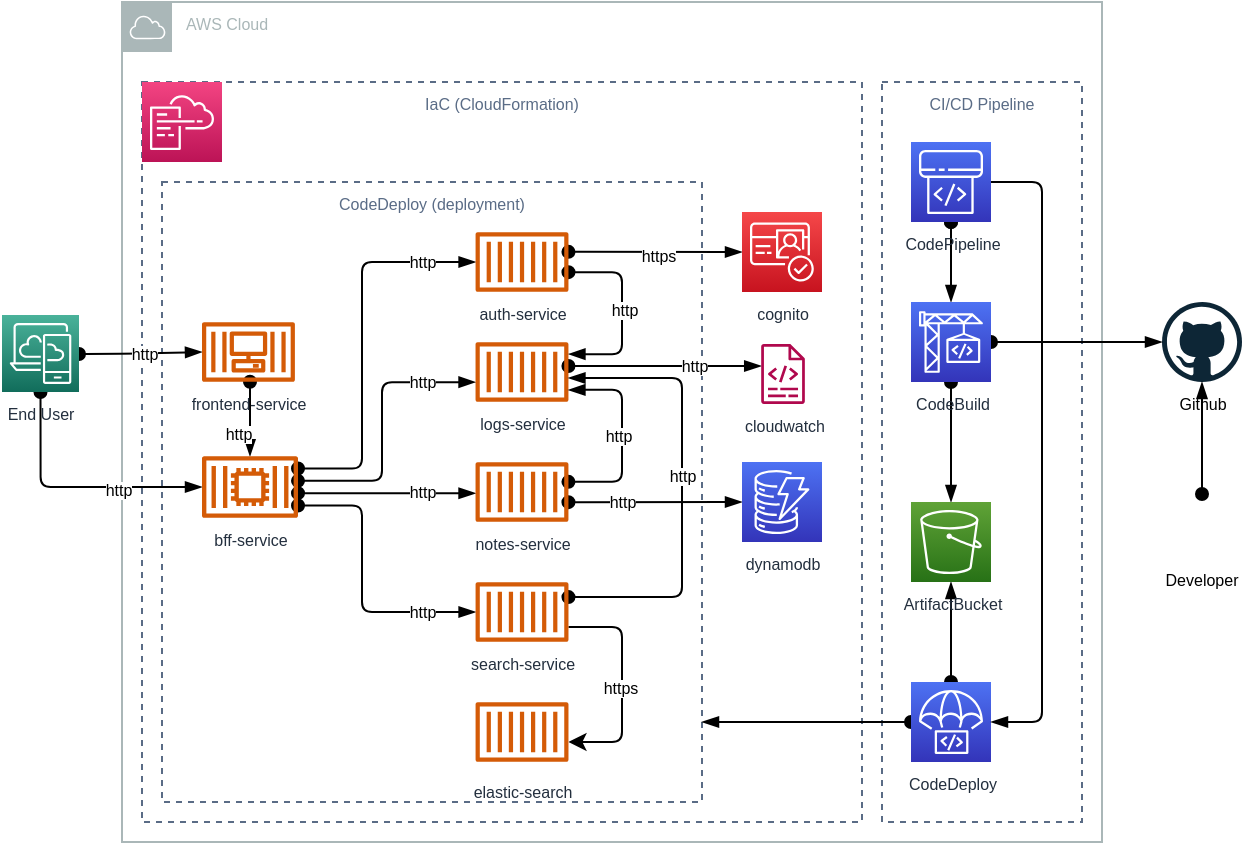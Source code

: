 <mxfile>
    <diagram name="Architecture" id="ViDdVU3fCNW2upOSIPjm">
        <mxGraphModel dx="860" dy="519" grid="1" gridSize="10" guides="1" tooltips="1" connect="1" arrows="1" fold="1" page="1" pageScale="1" pageWidth="827" pageHeight="1169" math="0" shadow="0">
            <root>
                <mxCell id="0"/>
                <mxCell id="1" parent="0"/>
                <mxCell id="VNNkjWeVyXdIB6SSBeoQ-76" value="AWS Cloud" style="sketch=0;outlineConnect=0;gradientColor=none;html=1;whiteSpace=wrap;fontSize=8;fontStyle=0;shape=mxgraph.aws4.group;grIcon=mxgraph.aws4.group_aws_cloud;strokeColor=#AAB7B8;fillColor=none;verticalAlign=top;align=left;spacingLeft=30;fontColor=#AAB7B8;dashed=0;fontFamily=Helvetica;" parent="1" vertex="1">
                    <mxGeometry x="340" y="230" width="490" height="420" as="geometry"/>
                </mxCell>
                <mxCell id="VNNkjWeVyXdIB6SSBeoQ-75" value="CI/CD Pipeline" style="fillColor=none;strokeColor=#5A6C86;dashed=1;verticalAlign=top;fontStyle=0;fontColor=#5A6C86;fontFamily=Helvetica;fontSize=8;" parent="1" vertex="1">
                    <mxGeometry x="720" y="270" width="100" height="370" as="geometry"/>
                </mxCell>
                <mxCell id="VNNkjWeVyXdIB6SSBeoQ-59" value="IaC (CloudFormation)" style="fillColor=none;strokeColor=#5A6C86;dashed=1;verticalAlign=top;fontStyle=0;fontColor=#5A6C86;fontFamily=Helvetica;fontSize=8;" parent="1" vertex="1">
                    <mxGeometry x="350" y="270" width="360" height="370" as="geometry"/>
                </mxCell>
                <mxCell id="VNNkjWeVyXdIB6SSBeoQ-67" value="CodeDeploy (deployment)" style="fillColor=none;strokeColor=#5A6C86;dashed=1;verticalAlign=top;fontStyle=0;fontColor=#5A6C86;fontFamily=Helvetica;fontSize=8;" parent="1" vertex="1">
                    <mxGeometry x="360" y="320" width="270" height="310" as="geometry"/>
                </mxCell>
                <mxCell id="VNNkjWeVyXdIB6SSBeoQ-16" style="edgeStyle=orthogonalEdgeStyle;shape=connector;orthogonalLoop=1;jettySize=auto;html=1;exitX=0.5;exitY=1;exitDx=0;exitDy=0;exitPerimeter=0;labelBackgroundColor=default;strokeColor=default;fontFamily=Helvetica;fontSize=8;fontColor=default;endArrow=blockThin;entryX=0;entryY=0.5;entryDx=0;entryDy=0;entryPerimeter=0;rounded=1;startArrow=oval;startFill=1;arcSize=10;endFill=1;" parent="1" source="VNNkjWeVyXdIB6SSBeoQ-1" target="VNNkjWeVyXdIB6SSBeoQ-6" edge="1">
                    <mxGeometry relative="1" as="geometry"/>
                </mxCell>
                <mxCell id="VNNkjWeVyXdIB6SSBeoQ-44" value="http" style="edgeLabel;html=1;align=center;verticalAlign=middle;resizable=0;points=[];fontSize=8;fontFamily=Helvetica;fontColor=default;" parent="VNNkjWeVyXdIB6SSBeoQ-16" vertex="1" connectable="0">
                    <mxGeometry x="0.331" y="-1" relative="1" as="geometry">
                        <mxPoint as="offset"/>
                    </mxGeometry>
                </mxCell>
                <mxCell id="VNNkjWeVyXdIB6SSBeoQ-17" style="edgeStyle=orthogonalEdgeStyle;shape=connector;rounded=1;orthogonalLoop=1;jettySize=auto;html=1;labelBackgroundColor=default;strokeColor=default;fontFamily=Helvetica;fontSize=8;fontColor=default;startArrow=oval;startFill=1;endArrow=blockThin;endFill=1;" parent="1" source="VNNkjWeVyXdIB6SSBeoQ-1" target="VNNkjWeVyXdIB6SSBeoQ-4" edge="1">
                    <mxGeometry relative="1" as="geometry"/>
                </mxCell>
                <mxCell id="VNNkjWeVyXdIB6SSBeoQ-43" value="http" style="edgeLabel;html=1;align=center;verticalAlign=middle;resizable=0;points=[];fontSize=8;fontFamily=Helvetica;fontColor=default;" parent="VNNkjWeVyXdIB6SSBeoQ-17" vertex="1" connectable="0">
                    <mxGeometry x="-0.002" y="-1" relative="1" as="geometry">
                        <mxPoint as="offset"/>
                    </mxGeometry>
                </mxCell>
                <mxCell id="VNNkjWeVyXdIB6SSBeoQ-1" value="End User" style="sketch=0;points=[[0,0,0],[0.25,0,0],[0.5,0,0],[0.75,0,0],[1,0,0],[0,1,0],[0.25,1,0],[0.5,1,0],[0.75,1,0],[1,1,0],[0,0.25,0],[0,0.5,0],[0,0.75,0],[1,0.25,0],[1,0.5,0],[1,0.75,0]];outlineConnect=0;fontColor=#232F3E;gradientColor=#4AB29A;gradientDirection=north;fillColor=#116D5B;strokeColor=#ffffff;dashed=0;verticalLabelPosition=bottom;verticalAlign=top;align=center;html=1;fontSize=8;fontStyle=0;aspect=fixed;shape=mxgraph.aws4.resourceIcon;resIcon=mxgraph.aws4.desktop_and_app_streaming;snapToPoint=1;" parent="1" vertex="1">
                    <mxGeometry x="280" y="386.5" width="38.5" height="38.5" as="geometry"/>
                </mxCell>
                <mxCell id="VNNkjWeVyXdIB6SSBeoQ-54" style="edgeStyle=orthogonalEdgeStyle;shape=connector;rounded=1;orthogonalLoop=1;jettySize=auto;html=1;labelBackgroundColor=default;strokeColor=default;fontFamily=Helvetica;fontSize=8;fontColor=default;startArrow=oval;startFill=1;endArrow=blockThin;endFill=1;entryX=0.5;entryY=0;entryDx=0;entryDy=0;entryPerimeter=0;" parent="1" source="VNNkjWeVyXdIB6SSBeoQ-4" target="VNNkjWeVyXdIB6SSBeoQ-6" edge="1">
                    <mxGeometry relative="1" as="geometry">
                        <Array as="points">
                            <mxPoint x="404" y="410"/>
                        </Array>
                    </mxGeometry>
                </mxCell>
                <mxCell id="VNNkjWeVyXdIB6SSBeoQ-55" value="http" style="edgeLabel;html=1;align=center;verticalAlign=middle;resizable=0;points=[];fontSize=8;fontFamily=Helvetica;fontColor=default;" parent="VNNkjWeVyXdIB6SSBeoQ-54" vertex="1" connectable="0">
                    <mxGeometry x="0.554" y="1" relative="1" as="geometry">
                        <mxPoint x="-7" y="-3" as="offset"/>
                    </mxGeometry>
                </mxCell>
                <mxCell id="VNNkjWeVyXdIB6SSBeoQ-4" value="frontend-service" style="sketch=0;outlineConnect=0;fontColor=#232F3E;gradientColor=none;fillColor=#D45B07;strokeColor=none;dashed=0;verticalLabelPosition=bottom;verticalAlign=top;align=center;html=1;fontSize=8;fontStyle=0;aspect=fixed;pointerEvents=1;shape=mxgraph.aws4.container_3;snapToPoint=1;" parent="1" vertex="1">
                    <mxGeometry x="380" y="390" width="46.45" height="30" as="geometry"/>
                </mxCell>
                <mxCell id="VNNkjWeVyXdIB6SSBeoQ-18" style="edgeStyle=orthogonalEdgeStyle;shape=connector;rounded=1;orthogonalLoop=1;jettySize=auto;html=1;labelBackgroundColor=default;strokeColor=default;fontFamily=Helvetica;fontSize=8;fontColor=default;startArrow=oval;startFill=1;endArrow=blockThin;endFill=1;arcSize=10;exitX=1;exitY=0.2;exitDx=0;exitDy=0;exitPerimeter=0;entryX=0;entryY=0.5;entryDx=0;entryDy=0;entryPerimeter=0;" parent="1" source="VNNkjWeVyXdIB6SSBeoQ-6" target="VNNkjWeVyXdIB6SSBeoQ-11" edge="1">
                    <mxGeometry relative="1" as="geometry">
                        <Array as="points">
                            <mxPoint x="460" y="463"/>
                            <mxPoint x="460" y="360"/>
                        </Array>
                    </mxGeometry>
                </mxCell>
                <mxCell id="VNNkjWeVyXdIB6SSBeoQ-49" value="http" style="edgeLabel;html=1;align=center;verticalAlign=middle;resizable=0;points=[];fontSize=8;fontFamily=Helvetica;fontColor=default;" parent="VNNkjWeVyXdIB6SSBeoQ-18" vertex="1" connectable="0">
                    <mxGeometry x="0.63" y="-1" relative="1" as="geometry">
                        <mxPoint x="9" y="-1" as="offset"/>
                    </mxGeometry>
                </mxCell>
                <mxCell id="VNNkjWeVyXdIB6SSBeoQ-23" style="edgeStyle=orthogonalEdgeStyle;shape=connector;rounded=1;orthogonalLoop=1;jettySize=auto;html=1;labelBackgroundColor=default;strokeColor=default;fontFamily=Helvetica;fontSize=8;fontColor=default;startArrow=oval;startFill=1;endArrow=blockThin;endFill=1;exitX=1;exitY=0.4;exitDx=0;exitDy=0;exitPerimeter=0;arcSize=10;entryX=0;entryY=0.67;entryDx=0;entryDy=0;entryPerimeter=0;" parent="1" source="VNNkjWeVyXdIB6SSBeoQ-6" target="VNNkjWeVyXdIB6SSBeoQ-19" edge="1">
                    <mxGeometry relative="1" as="geometry">
                        <Array as="points">
                            <mxPoint x="470" y="469"/>
                            <mxPoint x="470" y="420"/>
                        </Array>
                    </mxGeometry>
                </mxCell>
                <mxCell id="VNNkjWeVyXdIB6SSBeoQ-48" value="http" style="edgeLabel;html=1;align=center;verticalAlign=middle;resizable=0;points=[];fontSize=8;fontFamily=Helvetica;fontColor=default;" parent="VNNkjWeVyXdIB6SSBeoQ-23" vertex="1" connectable="0">
                    <mxGeometry x="0.59" relative="1" as="geometry">
                        <mxPoint x="1" as="offset"/>
                    </mxGeometry>
                </mxCell>
                <mxCell id="VNNkjWeVyXdIB6SSBeoQ-24" style="edgeStyle=orthogonalEdgeStyle;shape=connector;rounded=1;orthogonalLoop=1;jettySize=auto;html=1;labelBackgroundColor=default;strokeColor=default;fontFamily=Helvetica;fontSize=8;fontColor=default;startArrow=oval;startFill=1;endArrow=blockThin;endFill=1;arcSize=10;exitX=1;exitY=0.6;exitDx=0;exitDy=0;exitPerimeter=0;" parent="1" source="VNNkjWeVyXdIB6SSBeoQ-6" target="VNNkjWeVyXdIB6SSBeoQ-20" edge="1">
                    <mxGeometry relative="1" as="geometry">
                        <Array as="points">
                            <mxPoint x="470" y="476"/>
                            <mxPoint x="470" y="476"/>
                        </Array>
                    </mxGeometry>
                </mxCell>
                <mxCell id="VNNkjWeVyXdIB6SSBeoQ-47" value="http" style="edgeLabel;html=1;align=center;verticalAlign=middle;resizable=0;points=[];fontSize=8;fontFamily=Helvetica;fontColor=default;" parent="VNNkjWeVyXdIB6SSBeoQ-24" vertex="1" connectable="0">
                    <mxGeometry x="0.459" y="-1" relative="1" as="geometry">
                        <mxPoint x="-3" y="-2" as="offset"/>
                    </mxGeometry>
                </mxCell>
                <mxCell id="VNNkjWeVyXdIB6SSBeoQ-27" style="edgeStyle=orthogonalEdgeStyle;shape=connector;rounded=1;orthogonalLoop=1;jettySize=auto;html=1;exitX=1;exitY=0.8;exitDx=0;exitDy=0;exitPerimeter=0;labelBackgroundColor=default;strokeColor=default;fontFamily=Helvetica;fontSize=8;fontColor=default;startArrow=oval;startFill=1;endArrow=blockThin;endFill=1;arcSize=10;" parent="1" source="VNNkjWeVyXdIB6SSBeoQ-6" target="VNNkjWeVyXdIB6SSBeoQ-22" edge="1">
                    <mxGeometry relative="1" as="geometry">
                        <Array as="points">
                            <mxPoint x="460" y="482"/>
                            <mxPoint x="460" y="535"/>
                        </Array>
                    </mxGeometry>
                </mxCell>
                <mxCell id="VNNkjWeVyXdIB6SSBeoQ-46" value="http" style="edgeLabel;html=1;align=center;verticalAlign=middle;resizable=0;points=[];fontSize=8;fontFamily=Helvetica;fontColor=default;" parent="VNNkjWeVyXdIB6SSBeoQ-27" vertex="1" connectable="0">
                    <mxGeometry x="0.68" y="-1" relative="1" as="geometry">
                        <mxPoint x="-4" y="-1" as="offset"/>
                    </mxGeometry>
                </mxCell>
                <mxCell id="VNNkjWeVyXdIB6SSBeoQ-6" value="bff-service" style="sketch=0;outlineConnect=0;fontColor=#232F3E;gradientColor=none;fillColor=#D45B07;strokeColor=none;dashed=0;verticalLabelPosition=bottom;verticalAlign=top;align=center;html=1;fontSize=8;fontStyle=0;aspect=fixed;pointerEvents=1;shape=mxgraph.aws4.container_2;snapToPoint=1;points=[[0,0.16,0,0,0],[0,0.32,0,0,0],[0,0.52,0,0,0],[0,0.68,0,0,0],[0,0.84,0,0,0],[0.17,0,0,0,0],[0.33,0,0,0,0],[0.5,0,0,0,0],[0.67,0,0,0,0],[0.83,0,0,0,0],[1,0.2,0,0,0],[1,0.4,0,0,0],[1,0.6,0,0,0],[1,0.8,0,0,0]];" parent="1" vertex="1">
                    <mxGeometry x="380" y="457" width="48" height="31" as="geometry"/>
                </mxCell>
                <mxCell id="VNNkjWeVyXdIB6SSBeoQ-32" style="edgeStyle=orthogonalEdgeStyle;shape=connector;rounded=1;orthogonalLoop=1;jettySize=auto;html=1;labelBackgroundColor=default;strokeColor=default;fontFamily=Helvetica;fontSize=8;fontColor=default;startArrow=oval;startFill=1;endArrow=blockThin;endFill=1;arcSize=10;exitX=1;exitY=0.33;exitDx=0;exitDy=0;exitPerimeter=0;entryX=0;entryY=0.5;entryDx=0;entryDy=0;entryPerimeter=0;" parent="1" source="VNNkjWeVyXdIB6SSBeoQ-11" target="VNNkjWeVyXdIB6SSBeoQ-14" edge="1">
                    <mxGeometry relative="1" as="geometry">
                        <Array as="points">
                            <mxPoint x="650" y="355"/>
                        </Array>
                    </mxGeometry>
                </mxCell>
                <mxCell id="VNNkjWeVyXdIB6SSBeoQ-33" value="https" style="edgeLabel;html=1;align=center;verticalAlign=middle;resizable=0;points=[];fontSize=8;fontFamily=Helvetica;fontColor=default;" parent="VNNkjWeVyXdIB6SSBeoQ-32" vertex="1" connectable="0">
                    <mxGeometry x="0.028" y="-2" relative="1" as="geometry">
                        <mxPoint as="offset"/>
                    </mxGeometry>
                </mxCell>
                <mxCell id="VNNkjWeVyXdIB6SSBeoQ-36" style="edgeStyle=orthogonalEdgeStyle;shape=connector;rounded=1;orthogonalLoop=1;jettySize=auto;html=1;entryX=1;entryY=0.2;entryDx=0;entryDy=0;entryPerimeter=0;labelBackgroundColor=default;strokeColor=default;fontFamily=Helvetica;fontSize=8;fontColor=default;startArrow=oval;startFill=1;endArrow=blockThin;endFill=1;arcSize=10;exitX=1;exitY=0.67;exitDx=0;exitDy=0;exitPerimeter=0;" parent="1" source="VNNkjWeVyXdIB6SSBeoQ-11" target="VNNkjWeVyXdIB6SSBeoQ-19" edge="1">
                    <mxGeometry relative="1" as="geometry">
                        <Array as="points">
                            <mxPoint x="590" y="365"/>
                            <mxPoint x="590" y="406"/>
                        </Array>
                    </mxGeometry>
                </mxCell>
                <mxCell id="VNNkjWeVyXdIB6SSBeoQ-50" value="http" style="edgeLabel;html=1;align=center;verticalAlign=middle;resizable=0;points=[];fontSize=8;fontFamily=Helvetica;fontColor=default;" parent="VNNkjWeVyXdIB6SSBeoQ-36" vertex="1" connectable="0">
                    <mxGeometry x="-0.05" y="1" relative="1" as="geometry">
                        <mxPoint as="offset"/>
                    </mxGeometry>
                </mxCell>
                <mxCell id="VNNkjWeVyXdIB6SSBeoQ-11" value="auth-service" style="sketch=0;outlineConnect=0;fontColor=#232F3E;gradientColor=none;fillColor=#D45B07;strokeColor=none;dashed=0;verticalLabelPosition=bottom;verticalAlign=top;align=center;html=1;fontSize=8;fontStyle=0;aspect=fixed;pointerEvents=1;shape=mxgraph.aws4.container_1;points=[[0,0.17,0,0,0],[0,0.33,0,0,0],[0,0.5,0,0,0],[0,0.67,0,0,0],[0,0.83,0,0,0],[1,0.33,0,0,0],[1,0.67,0,0,0]];" parent="1" vertex="1">
                    <mxGeometry x="516.79" y="345" width="46.44" height="30" as="geometry"/>
                </mxCell>
                <mxCell id="VNNkjWeVyXdIB6SSBeoQ-14" value="cognito" style="sketch=0;points=[[0,0,0],[0.25,0,0],[0.5,0,0],[0.75,0,0],[1,0,0],[0,1,0],[0.25,1,0],[0.5,1,0],[0.75,1,0],[1,1,0],[0,0.25,0],[0,0.5,0],[0,0.75,0],[1,0.25,0],[1,0.5,0],[1,0.75,0]];outlineConnect=0;fontColor=#232F3E;gradientColor=#F54749;gradientDirection=north;fillColor=#C7131F;strokeColor=#ffffff;dashed=0;verticalLabelPosition=bottom;verticalAlign=top;align=center;html=1;fontSize=8;fontStyle=0;aspect=fixed;shape=mxgraph.aws4.resourceIcon;resIcon=mxgraph.aws4.cognito;fontFamily=Helvetica;" parent="1" vertex="1">
                    <mxGeometry x="650" y="335" width="40" height="40" as="geometry"/>
                </mxCell>
                <mxCell id="VNNkjWeVyXdIB6SSBeoQ-40" style="edgeStyle=orthogonalEdgeStyle;shape=connector;rounded=1;orthogonalLoop=1;jettySize=auto;html=1;labelBackgroundColor=default;strokeColor=default;fontFamily=Helvetica;fontSize=8;fontColor=default;startArrow=oval;startFill=1;endArrow=blockThin;endFill=1;exitX=1;exitY=0.4;exitDx=0;exitDy=0;exitPerimeter=0;arcSize=10;" parent="1" source="VNNkjWeVyXdIB6SSBeoQ-19" target="VNNkjWeVyXdIB6SSBeoQ-39" edge="1">
                    <mxGeometry relative="1" as="geometry">
                        <Array as="points">
                            <mxPoint x="670" y="412"/>
                            <mxPoint x="670" y="412"/>
                        </Array>
                    </mxGeometry>
                </mxCell>
                <mxCell id="XZUPAo8GXQ_Ro02G_9b--6" value="http" style="edgeLabel;html=1;align=center;verticalAlign=middle;resizable=0;points=[];fontSize=8;" parent="VNNkjWeVyXdIB6SSBeoQ-40" vertex="1" connectable="0">
                    <mxGeometry x="0.305" relative="1" as="geometry">
                        <mxPoint as="offset"/>
                    </mxGeometry>
                </mxCell>
                <mxCell id="VNNkjWeVyXdIB6SSBeoQ-19" value="logs-service" style="sketch=0;outlineConnect=0;fontColor=#232F3E;gradientColor=none;fillColor=#D45B07;strokeColor=none;dashed=0;verticalLabelPosition=bottom;verticalAlign=top;align=center;html=1;fontSize=8;fontStyle=0;aspect=fixed;pointerEvents=1;shape=mxgraph.aws4.container_1;fontFamily=Helvetica;points=[[0,0.33,0,0,0],[0,0.67,0,0,0],[0.99,0.2,0,0,0],[0.99,0.4,0,0,0],[0.99,0.6,0,0,0],[0.99,0.8,0,0,0]];" parent="1" vertex="1">
                    <mxGeometry x="516.77" y="400" width="46.45" height="30" as="geometry"/>
                </mxCell>
                <mxCell id="VNNkjWeVyXdIB6SSBeoQ-37" style="edgeStyle=orthogonalEdgeStyle;shape=connector;rounded=1;orthogonalLoop=1;jettySize=auto;html=1;entryX=1;entryY=0.8;entryDx=0;entryDy=0;entryPerimeter=0;labelBackgroundColor=default;strokeColor=default;fontFamily=Helvetica;fontSize=8;fontColor=default;startArrow=oval;startFill=1;endArrow=blockThin;endFill=1;exitX=1;exitY=0.33;exitDx=0;exitDy=0;exitPerimeter=0;arcSize=10;" parent="1" source="VNNkjWeVyXdIB6SSBeoQ-20" target="VNNkjWeVyXdIB6SSBeoQ-19" edge="1">
                    <mxGeometry relative="1" as="geometry">
                        <Array as="points">
                            <mxPoint x="590" y="470"/>
                            <mxPoint x="590" y="424"/>
                        </Array>
                    </mxGeometry>
                </mxCell>
                <mxCell id="VNNkjWeVyXdIB6SSBeoQ-53" value="http" style="edgeLabel;html=1;align=center;verticalAlign=middle;resizable=0;points=[];fontSize=8;fontFamily=Helvetica;fontColor=default;" parent="VNNkjWeVyXdIB6SSBeoQ-37" vertex="1" connectable="0">
                    <mxGeometry x="0.001" y="2" relative="1" as="geometry">
                        <mxPoint as="offset"/>
                    </mxGeometry>
                </mxCell>
                <mxCell id="VNNkjWeVyXdIB6SSBeoQ-56" style="edgeStyle=orthogonalEdgeStyle;shape=connector;rounded=1;orthogonalLoop=1;jettySize=auto;html=1;exitX=1;exitY=0.67;exitDx=0;exitDy=0;exitPerimeter=0;entryX=0;entryY=0.5;entryDx=0;entryDy=0;entryPerimeter=0;labelBackgroundColor=default;strokeColor=default;fontFamily=Helvetica;fontSize=8;fontColor=default;startArrow=oval;startFill=1;endArrow=blockThin;endFill=1;arcSize=10;" parent="1" source="VNNkjWeVyXdIB6SSBeoQ-20" target="VNNkjWeVyXdIB6SSBeoQ-45" edge="1">
                    <mxGeometry relative="1" as="geometry">
                        <Array as="points">
                            <mxPoint x="650" y="480"/>
                        </Array>
                    </mxGeometry>
                </mxCell>
                <mxCell id="VNNkjWeVyXdIB6SSBeoQ-57" value="http" style="edgeLabel;html=1;align=center;verticalAlign=middle;resizable=0;points=[];fontSize=8;fontFamily=Helvetica;fontColor=default;" parent="VNNkjWeVyXdIB6SSBeoQ-56" vertex="1" connectable="0">
                    <mxGeometry x="0.412" relative="1" as="geometry">
                        <mxPoint x="-35" as="offset"/>
                    </mxGeometry>
                </mxCell>
                <mxCell id="VNNkjWeVyXdIB6SSBeoQ-20" value="notes-service" style="sketch=0;outlineConnect=0;fontColor=#232F3E;gradientColor=none;fillColor=#D45B07;strokeColor=none;dashed=0;verticalLabelPosition=bottom;verticalAlign=top;align=center;html=1;fontSize=8;fontStyle=0;aspect=fixed;pointerEvents=1;shape=mxgraph.aws4.container_1;fontFamily=Helvetica;points=[[1,0.33,0,0,0],[1,0.67,0,0,0]];" parent="1" vertex="1">
                    <mxGeometry x="516.77" y="460" width="46.45" height="30" as="geometry"/>
                </mxCell>
                <mxCell id="VNNkjWeVyXdIB6SSBeoQ-38" style="edgeStyle=orthogonalEdgeStyle;shape=connector;rounded=1;orthogonalLoop=1;jettySize=auto;html=1;entryX=1;entryY=0.6;entryDx=0;entryDy=0;entryPerimeter=0;labelBackgroundColor=default;strokeColor=default;fontFamily=Helvetica;fontSize=8;fontColor=default;startArrow=oval;startFill=1;endArrow=blockThin;endFill=1;arcSize=10;exitX=1;exitY=0.25;exitDx=0;exitDy=0;exitPerimeter=0;" parent="1" source="VNNkjWeVyXdIB6SSBeoQ-22" target="VNNkjWeVyXdIB6SSBeoQ-19" edge="1">
                    <mxGeometry relative="1" as="geometry">
                        <Array as="points">
                            <mxPoint x="620" y="528"/>
                            <mxPoint x="620" y="418"/>
                        </Array>
                    </mxGeometry>
                </mxCell>
                <mxCell id="VNNkjWeVyXdIB6SSBeoQ-52" value="http" style="edgeLabel;html=1;align=center;verticalAlign=middle;resizable=0;points=[];fontSize=8;fontFamily=Helvetica;fontColor=default;" parent="VNNkjWeVyXdIB6SSBeoQ-38" vertex="1" connectable="0">
                    <mxGeometry x="-0.008" relative="1" as="geometry">
                        <mxPoint y="-7" as="offset"/>
                    </mxGeometry>
                </mxCell>
                <mxCell id="XZUPAo8GXQ_Ro02G_9b--4" style="edgeStyle=orthogonalEdgeStyle;rounded=1;orthogonalLoop=1;jettySize=auto;html=1;exitX=1;exitY=0.75;exitDx=0;exitDy=0;exitPerimeter=0;fontSize=8;arcSize=10;" parent="1" source="VNNkjWeVyXdIB6SSBeoQ-22" target="XZUPAo8GXQ_Ro02G_9b--3" edge="1">
                    <mxGeometry relative="1" as="geometry">
                        <Array as="points">
                            <mxPoint x="590" y="543"/>
                            <mxPoint x="590" y="600"/>
                        </Array>
                    </mxGeometry>
                </mxCell>
                <mxCell id="XZUPAo8GXQ_Ro02G_9b--5" value="https" style="edgeLabel;html=1;align=center;verticalAlign=middle;resizable=0;points=[];fontSize=8;" parent="XZUPAo8GXQ_Ro02G_9b--4" vertex="1" connectable="0">
                    <mxGeometry x="0.037" y="-1" relative="1" as="geometry">
                        <mxPoint as="offset"/>
                    </mxGeometry>
                </mxCell>
                <mxCell id="VNNkjWeVyXdIB6SSBeoQ-22" value="search-service" style="sketch=0;outlineConnect=0;fontColor=#232F3E;gradientColor=none;fillColor=#D45B07;strokeColor=none;dashed=0;verticalLabelPosition=bottom;verticalAlign=top;align=center;html=1;fontSize=8;fontStyle=0;aspect=fixed;pointerEvents=1;shape=mxgraph.aws4.container_1;fontFamily=Helvetica;points=[[1,0.25,0,0,0],[1,0.5,0,0,0],[1,0.75,0,0,0]];" parent="1" vertex="1">
                    <mxGeometry x="516.79" y="520" width="46.45" height="30" as="geometry"/>
                </mxCell>
                <mxCell id="VNNkjWeVyXdIB6SSBeoQ-39" value="cloudwatch" style="sketch=0;outlineConnect=0;fontColor=#232F3E;gradientColor=none;fillColor=#B0084D;strokeColor=none;dashed=0;verticalLabelPosition=bottom;verticalAlign=top;align=center;html=1;fontSize=8;fontStyle=0;aspect=fixed;pointerEvents=1;shape=mxgraph.aws4.logs;fontFamily=Helvetica;" parent="1" vertex="1">
                    <mxGeometry x="650.34" y="401" width="40.34" height="30" as="geometry"/>
                </mxCell>
                <mxCell id="VNNkjWeVyXdIB6SSBeoQ-45" value="dynamodb" style="sketch=0;points=[[0,0,0],[0.25,0,0],[0.5,0,0],[0.75,0,0],[1,0,0],[0,1,0],[0.25,1,0],[0.5,1,0],[0.75,1,0],[1,1,0],[0,0.25,0],[0,0.5,0],[0,0.75,0],[1,0.25,0],[1,0.5,0],[1,0.75,0]];outlineConnect=0;fontColor=#232F3E;gradientColor=#4D72F3;gradientDirection=north;fillColor=#3334B9;strokeColor=#ffffff;dashed=0;verticalLabelPosition=bottom;verticalAlign=top;align=center;html=1;fontSize=8;fontStyle=0;aspect=fixed;shape=mxgraph.aws4.resourceIcon;resIcon=mxgraph.aws4.dynamodb;fontFamily=Helvetica;" parent="1" vertex="1">
                    <mxGeometry x="650" y="460" width="40" height="40" as="geometry"/>
                </mxCell>
                <mxCell id="VNNkjWeVyXdIB6SSBeoQ-58" value="" style="sketch=0;points=[[0,0,0],[0.25,0,0],[0.5,0,0],[0.75,0,0],[1,0,0],[0,1,0],[0.25,1,0],[0.5,1,0],[0.75,1,0],[1,1,0],[0,0.25,0],[0,0.5,0],[0,0.75,0],[1,0.25,0],[1,0.5,0],[1,0.75,0]];points=[[0,0,0],[0.25,0,0],[0.5,0,0],[0.75,0,0],[1,0,0],[0,1,0],[0.25,1,0],[0.5,1,0],[0.75,1,0],[1,1,0],[0,0.25,0],[0,0.5,0],[0,0.75,0],[1,0.25,0],[1,0.5,0],[1,0.75,0]];outlineConnect=0;fontColor=#232F3E;gradientColor=#F34482;gradientDirection=north;fillColor=#BC1356;strokeColor=#ffffff;dashed=0;verticalLabelPosition=bottom;verticalAlign=top;align=center;html=1;fontSize=8;fontStyle=0;aspect=fixed;shape=mxgraph.aws4.resourceIcon;resIcon=mxgraph.aws4.cloudformation;fontFamily=Helvetica;" parent="1" vertex="1">
                    <mxGeometry x="350" y="270" width="40" height="40" as="geometry"/>
                </mxCell>
                <mxCell id="VNNkjWeVyXdIB6SSBeoQ-70" style="edgeStyle=orthogonalEdgeStyle;shape=connector;rounded=1;orthogonalLoop=1;jettySize=auto;html=1;labelBackgroundColor=default;strokeColor=default;fontFamily=Helvetica;fontSize=8;fontColor=default;startArrow=oval;startFill=1;endArrow=blockThin;endFill=1;arcSize=10;" parent="1" source="VNNkjWeVyXdIB6SSBeoQ-60" target="VNNkjWeVyXdIB6SSBeoQ-66" edge="1">
                    <mxGeometry relative="1" as="geometry"/>
                </mxCell>
                <mxCell id="VNNkjWeVyXdIB6SSBeoQ-72" style="edgeStyle=orthogonalEdgeStyle;shape=connector;rounded=1;orthogonalLoop=1;jettySize=auto;html=1;labelBackgroundColor=default;strokeColor=default;fontFamily=Helvetica;fontSize=8;fontColor=default;startArrow=oval;startFill=1;endArrow=blockThin;endFill=1;arcSize=10;exitX=0;exitY=0.5;exitDx=0;exitDy=0;exitPerimeter=0;entryX=1;entryY=0.871;entryDx=0;entryDy=0;entryPerimeter=0;" parent="1" source="VNNkjWeVyXdIB6SSBeoQ-60" target="VNNkjWeVyXdIB6SSBeoQ-67" edge="1">
                    <mxGeometry relative="1" as="geometry">
                        <mxPoint x="640" y="590" as="targetPoint"/>
                        <Array as="points">
                            <mxPoint x="700" y="590"/>
                            <mxPoint x="700" y="590"/>
                        </Array>
                    </mxGeometry>
                </mxCell>
                <mxCell id="VNNkjWeVyXdIB6SSBeoQ-60" value="CodeDeploy&lt;br style=&quot;font-size: 8px;&quot;&gt;" style="sketch=0;points=[[0,0,0],[0.25,0,0],[0.5,0,0],[0.75,0,0],[1,0,0],[0,1,0],[0.25,1,0],[0.5,1,0],[0.75,1,0],[1,1,0],[0,0.25,0],[0,0.5,0],[0,0.75,0],[1,0.25,0],[1,0.5,0],[1,0.75,0]];outlineConnect=0;fontColor=#232F3E;gradientColor=#4D72F3;gradientDirection=north;fillColor=#3334B9;strokeColor=#ffffff;dashed=0;verticalLabelPosition=bottom;verticalAlign=top;align=center;html=1;fontSize=8;fontStyle=0;aspect=fixed;shape=mxgraph.aws4.resourceIcon;resIcon=mxgraph.aws4.codedeploy;fontFamily=Helvetica;" parent="1" vertex="1">
                    <mxGeometry x="734.5" y="570" width="40" height="40" as="geometry"/>
                </mxCell>
                <mxCell id="VNNkjWeVyXdIB6SSBeoQ-62" value="Github" style="dashed=0;outlineConnect=0;html=1;align=center;labelPosition=center;verticalLabelPosition=bottom;verticalAlign=top;shape=mxgraph.weblogos.github;fontFamily=Helvetica;fontSize=8;fontColor=default;" parent="1" vertex="1">
                    <mxGeometry x="860" y="380" width="40" height="40" as="geometry"/>
                </mxCell>
                <mxCell id="VNNkjWeVyXdIB6SSBeoQ-64" style="edgeStyle=orthogonalEdgeStyle;shape=connector;rounded=1;orthogonalLoop=1;jettySize=auto;html=1;labelBackgroundColor=default;strokeColor=default;fontFamily=Helvetica;fontSize=8;fontColor=default;startArrow=oval;startFill=1;endArrow=blockThin;endFill=1;arcSize=10;" parent="1" source="VNNkjWeVyXdIB6SSBeoQ-63" target="VNNkjWeVyXdIB6SSBeoQ-65" edge="1">
                    <mxGeometry relative="1" as="geometry"/>
                </mxCell>
                <mxCell id="VNNkjWeVyXdIB6SSBeoQ-68" style="edgeStyle=orthogonalEdgeStyle;shape=connector;rounded=1;orthogonalLoop=1;jettySize=auto;html=1;labelBackgroundColor=default;strokeColor=default;fontFamily=Helvetica;fontSize=8;fontColor=default;startArrow=oval;startFill=1;endArrow=blockThin;endFill=1;arcSize=10;exitX=0.5;exitY=1;exitDx=0;exitDy=0;exitPerimeter=0;" parent="1" source="VNNkjWeVyXdIB6SSBeoQ-63" target="VNNkjWeVyXdIB6SSBeoQ-60" edge="1">
                    <mxGeometry relative="1" as="geometry">
                        <Array as="points">
                            <mxPoint x="755" y="320"/>
                            <mxPoint x="800" y="320"/>
                            <mxPoint x="800" y="590"/>
                        </Array>
                    </mxGeometry>
                </mxCell>
                <mxCell id="VNNkjWeVyXdIB6SSBeoQ-63" value="CodePipeline" style="sketch=0;points=[[0,0,0],[0.25,0,0],[0.5,0,0],[0.75,0,0],[1,0,0],[0,1,0],[0.25,1,0],[0.5,1,0],[0.75,1,0],[1,1,0],[0,0.25,0],[0,0.5,0],[0,0.75,0],[1,0.25,0],[1,0.5,0],[1,0.75,0]];outlineConnect=0;fontColor=#232F3E;gradientColor=#4D72F3;gradientDirection=north;fillColor=#3334B9;strokeColor=#ffffff;dashed=0;verticalLabelPosition=bottom;verticalAlign=top;align=center;html=1;fontSize=8;fontStyle=0;aspect=fixed;shape=mxgraph.aws4.resourceIcon;resIcon=mxgraph.aws4.codepipeline;fontFamily=Helvetica;" parent="1" vertex="1">
                    <mxGeometry x="734.5" y="300" width="40" height="40" as="geometry"/>
                </mxCell>
                <mxCell id="VNNkjWeVyXdIB6SSBeoQ-69" style="edgeStyle=orthogonalEdgeStyle;shape=connector;rounded=1;orthogonalLoop=1;jettySize=auto;html=1;entryX=0.5;entryY=0;entryDx=0;entryDy=0;entryPerimeter=0;labelBackgroundColor=default;strokeColor=default;fontFamily=Helvetica;fontSize=8;fontColor=default;startArrow=oval;startFill=1;endArrow=blockThin;endFill=1;arcSize=10;" parent="1" source="VNNkjWeVyXdIB6SSBeoQ-65" target="VNNkjWeVyXdIB6SSBeoQ-66" edge="1">
                    <mxGeometry relative="1" as="geometry"/>
                </mxCell>
                <mxCell id="VNNkjWeVyXdIB6SSBeoQ-79" style="edgeStyle=orthogonalEdgeStyle;shape=connector;rounded=1;orthogonalLoop=1;jettySize=auto;html=1;labelBackgroundColor=default;strokeColor=default;fontFamily=Helvetica;fontSize=8;fontColor=default;startArrow=oval;startFill=1;endArrow=blockThin;endFill=1;arcSize=10;" parent="1" source="VNNkjWeVyXdIB6SSBeoQ-65" target="VNNkjWeVyXdIB6SSBeoQ-62" edge="1">
                    <mxGeometry relative="1" as="geometry">
                        <Array as="points">
                            <mxPoint x="820" y="400"/>
                            <mxPoint x="820" y="400"/>
                        </Array>
                    </mxGeometry>
                </mxCell>
                <mxCell id="VNNkjWeVyXdIB6SSBeoQ-65" value="CodeBuild" style="sketch=0;points=[[0,0,0],[0.25,0,0],[0.5,0,0],[0.75,0,0],[1,0,0],[0,1,0],[0.25,1,0],[0.5,1,0],[0.75,1,0],[1,1,0],[0,0.25,0],[0,0.5,0],[0,0.75,0],[1,0.25,0],[1,0.5,0],[1,0.75,0]];outlineConnect=0;fontColor=#232F3E;gradientColor=#4D72F3;gradientDirection=north;fillColor=#3334B9;strokeColor=#ffffff;dashed=0;verticalLabelPosition=bottom;verticalAlign=top;align=center;html=1;fontSize=8;fontStyle=0;aspect=fixed;shape=mxgraph.aws4.resourceIcon;resIcon=mxgraph.aws4.codebuild;fontFamily=Helvetica;" parent="1" vertex="1">
                    <mxGeometry x="734.5" y="380" width="40" height="40" as="geometry"/>
                </mxCell>
                <mxCell id="VNNkjWeVyXdIB6SSBeoQ-66" value="ArtifactBucket" style="sketch=0;points=[[0,0,0],[0.25,0,0],[0.5,0,0],[0.75,0,0],[1,0,0],[0,1,0],[0.25,1,0],[0.5,1,0],[0.75,1,0],[1,1,0],[0,0.25,0],[0,0.5,0],[0,0.75,0],[1,0.25,0],[1,0.5,0],[1,0.75,0]];outlineConnect=0;fontColor=#232F3E;gradientColor=#60A337;gradientDirection=north;fillColor=#277116;strokeColor=#ffffff;dashed=0;verticalLabelPosition=bottom;verticalAlign=top;align=center;html=1;fontSize=8;fontStyle=0;aspect=fixed;shape=mxgraph.aws4.resourceIcon;resIcon=mxgraph.aws4.s3;fontFamily=Helvetica;" parent="1" vertex="1">
                    <mxGeometry x="734.5" y="480" width="40" height="40" as="geometry"/>
                </mxCell>
                <mxCell id="VNNkjWeVyXdIB6SSBeoQ-85" value="" style="edgeStyle=orthogonalEdgeStyle;shape=connector;rounded=1;orthogonalLoop=1;jettySize=auto;html=1;labelBackgroundColor=default;strokeColor=default;fontFamily=Helvetica;fontSize=8;fontColor=default;startArrow=oval;startFill=1;endArrow=blockThin;endFill=1;exitX=0.5;exitY=0.2;exitDx=0;exitDy=0;exitPerimeter=0;" parent="1" source="VNNkjWeVyXdIB6SSBeoQ-83" target="VNNkjWeVyXdIB6SSBeoQ-62" edge="1">
                    <mxGeometry relative="1" as="geometry">
                        <Array as="points"/>
                    </mxGeometry>
                </mxCell>
                <mxCell id="VNNkjWeVyXdIB6SSBeoQ-83" value="Developer" style="shape=image;verticalLabelPosition=bottom;labelBackgroundColor=default;verticalAlign=top;aspect=fixed;imageAspect=0;image=https://upload.wikimedia.org/wikipedia/commons/thumb/9/9a/Visual_Studio_Code_1.35_icon.svg/2048px-Visual_Studio_Code_1.35_icon.svg.png;fontSize=8;points=[[0,0.25,0,0,0],[0,0.5,0,0,0],[0,0.75,0,0,0],[0.25,0.35,0,0,0],[0.25,0.65,0,0,0],[0.5,0.2,0,0,0],[0.5,0.85,0,0,0],[0.75,0,0,0,0],[0.75,1,0,0,0],[1,0.1,0,0,0],[1,0.25,0,0,0],[1,0.5,0,0,0],[1,0.75,0,0,0],[1,0.9,0,0,0]];" parent="1" vertex="1">
                    <mxGeometry x="860" y="468" width="40" height="40" as="geometry"/>
                </mxCell>
                <mxCell id="XZUPAo8GXQ_Ro02G_9b--3" value="&lt;font style=&quot;font-size: 8px;&quot;&gt;elastic-search&lt;/font&gt;" style="sketch=0;outlineConnect=0;fontColor=#232F3E;gradientColor=none;fillColor=#D45B07;strokeColor=none;dashed=0;verticalLabelPosition=bottom;verticalAlign=top;align=center;html=1;fontSize=12;fontStyle=0;aspect=fixed;pointerEvents=1;shape=mxgraph.aws4.container_1;" parent="1" vertex="1">
                    <mxGeometry x="516.79" y="580" width="46.45" height="30" as="geometry"/>
                </mxCell>
            </root>
        </mxGraphModel>
    </diagram>
</mxfile>